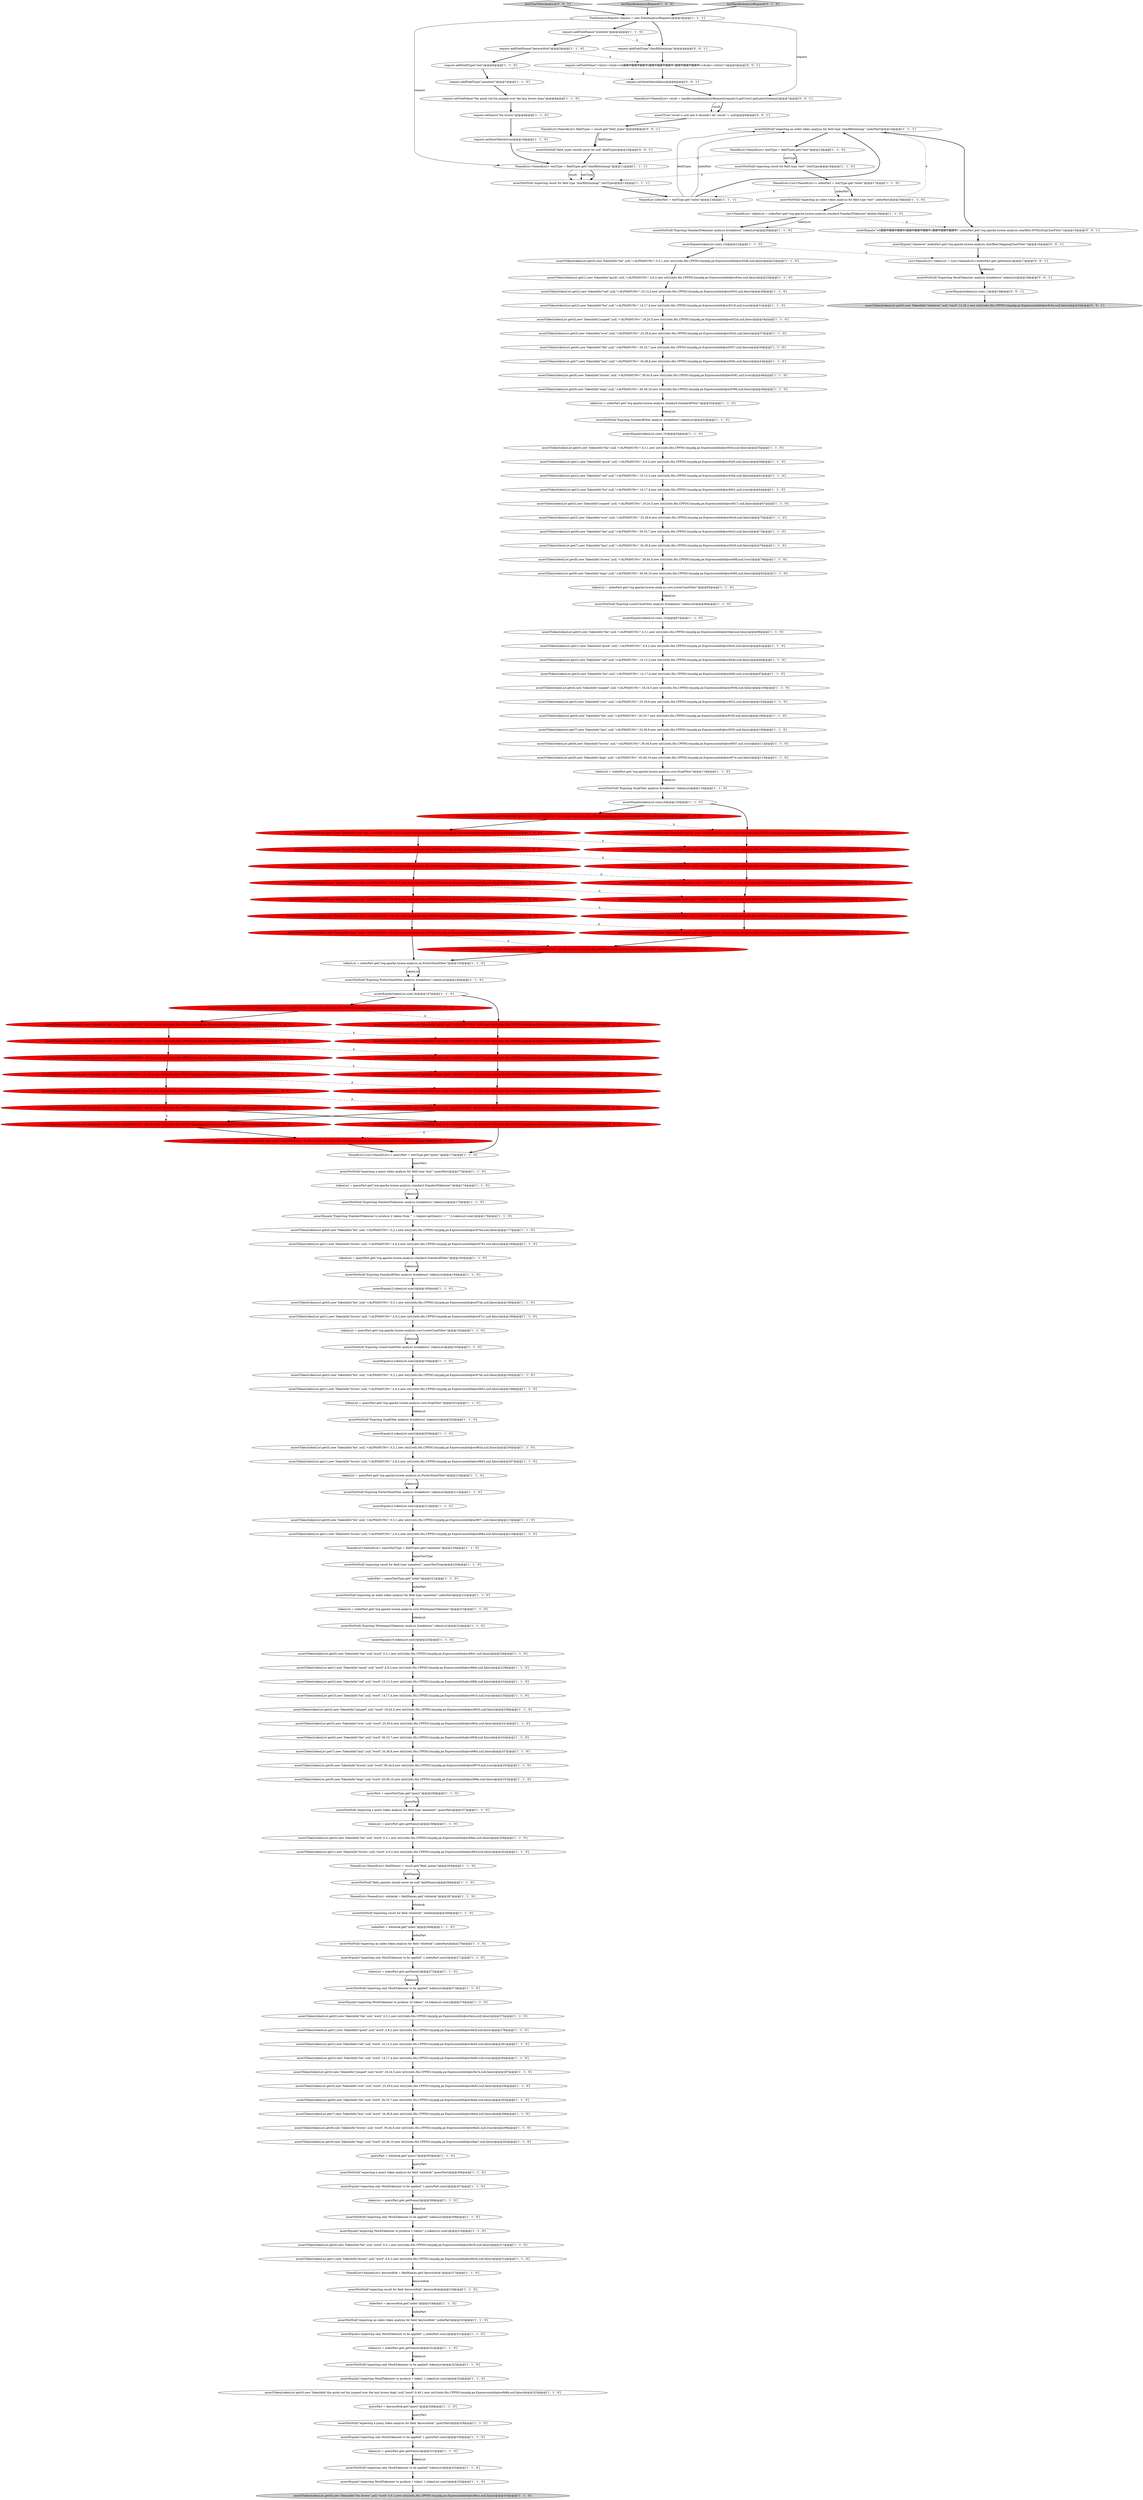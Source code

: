 digraph {
64 [style = filled, label = "assertToken(tokenList.get(1),new TokenInfo(\"brown\",null,\"<ALPHANUM>\",4,9,2,new int((((edu.fdu.CPPDG.tinypdg.pe.ExpressionInfo@ec97c1,null,false))@@@189@@@['1', '1', '0']", fillcolor = white, shape = ellipse image = "AAA0AAABBB1BBB"];
139 [style = filled, label = "assertToken(tokenList.get(0),new TokenInfo(\"fox\",null,\"<ALPHANUM>\",0,3,1,new int((((edu.fdu.CPPDG.tinypdg.pe.ExpressionInfo@ec982d,null,false))@@@204@@@['1', '1', '0']", fillcolor = white, shape = ellipse image = "AAA0AAABBB1BBB"];
190 [style = filled, label = "NamedList<NamedList> fieldTypes = result.get(\"field_types\")@@@9@@@['0', '0', '1']", fillcolor = white, shape = ellipse image = "AAA0AAABBB3BBB"];
191 [style = filled, label = "assertNotNull(\"Expecting MockTokenizer analysis breakdown\",tokenList)@@@18@@@['0', '0', '1']", fillcolor = white, shape = ellipse image = "AAA0AAABBB3BBB"];
145 [style = filled, label = "assertToken(tokenList.get(8),new TokenInfo(\"brown\",null,\"word\",39,44,9,new int((((edu.fdu.CPPDG.tinypdg.pe.ExpressionInfo@ec9979,null,true))@@@250@@@['1', '1', '0']", fillcolor = white, shape = ellipse image = "AAA0AAABBB1BBB"];
33 [style = filled, label = "tokenList = queryPart.get(\"org.apache.lucene.analysis.core.StopFilter\")@@@201@@@['1', '1', '0']", fillcolor = white, shape = ellipse image = "AAA0AAABBB1BBB"];
169 [style = filled, label = "assertEquals(tokenList.size(),10)@@@21@@@['1', '1', '0']", fillcolor = white, shape = ellipse image = "AAA0AAABBB1BBB"];
90 [style = filled, label = "tokenList = indexPart.get(\"org.apache.lucene.analysis.en.PorterStemFilter\")@@@145@@@['1', '1', '0']", fillcolor = white, shape = ellipse image = "AAA0AAABBB1BBB"];
87 [style = filled, label = "assertToken(tokenList.get(2),new TokenInfo(\"fox\",null,\"<ALPHANUM>\",14,17,3,new int((((edu.fdu.CPPDG.tinypdg.pe.ExpressionInfo@ec8c54,null,true))@@@127@@@['1', '0', '0']", fillcolor = red, shape = ellipse image = "AAA1AAABBB1BBB"];
153 [style = filled, label = "assertToken(tokenList.get(3),new TokenInfo(\"jumped\",null,\"<ALPHANUM>\",18,24,4,new int((((edu.fdu.CPPDG.tinypdg.pe.ExpressionInfo@ec8c6c,null,false))@@@130@@@['1', '0', '0']", fillcolor = red, shape = ellipse image = "AAA1AAABBB1BBB"];
99 [style = filled, label = "assertNotNull(\"expecting only MockTokenizer to be applied\",tokenList)@@@273@@@['1', '1', '0']", fillcolor = white, shape = ellipse image = "AAA0AAABBB1BBB"];
50 [style = filled, label = "assertToken(tokenList.get(0),new TokenInfo(\"the\",null,\"<ALPHANUM>\",0,3,1,new int((((edu.fdu.CPPDG.tinypdg.pe.ExpressionInfo@ec92d9,null,false))@@@22@@@['1', '1', '0']", fillcolor = white, shape = ellipse image = "AAA0AAABBB1BBB"];
140 [style = filled, label = "queryPart = whitetok.get(\"query\")@@@305@@@['1', '1', '0']", fillcolor = white, shape = ellipse image = "AAA0AAABBB1BBB"];
192 [style = filled, label = "testCharFilterAnalysis['0', '0', '1']", fillcolor = lightgray, shape = diamond image = "AAA0AAABBB3BBB"];
98 [style = filled, label = "assertToken(tokenList.get(4),new TokenInfo(\"over\",null,\"<ALPHANUM>\",25,29,5,new int((((edu.fdu.CPPDG.tinypdg.pe.ExpressionInfo@ec8c84,null,false))@@@133@@@['1', '0', '0']", fillcolor = red, shape = ellipse image = "AAA1AAABBB1BBB"];
108 [style = filled, label = "assertToken(tokenList.get(0),new TokenInfo(\"fox\",null,\"<ALPHANUM>\",0,3,1,new int((((edu.fdu.CPPDG.tinypdg.pe.ExpressionInfo@ec976d,null,false))@@@177@@@['1', '1', '0']", fillcolor = white, shape = ellipse image = "AAA0AAABBB1BBB"];
123 [style = filled, label = "assertToken(tokenList.get(1),new TokenInfo(\"quick\",null,\"word\",4,9,2,new int((((edu.fdu.CPPDG.tinypdg.pe.ExpressionInfo@ec9a3f,null,false))@@@278@@@['1', '1', '0']", fillcolor = white, shape = ellipse image = "AAA0AAABBB1BBB"];
16 [style = filled, label = "tokenList = indexPart.get(.getName())@@@322@@@['1', '1', '0']", fillcolor = white, shape = ellipse image = "AAA0AAABBB1BBB"];
70 [style = filled, label = "assertEquals(tokenList.size(),8)@@@147@@@['1', '1', '0']", fillcolor = white, shape = ellipse image = "AAA0AAABBB1BBB"];
41 [style = filled, label = "assertToken(tokenList.get(6),new TokenInfo(\"brown\",null,\"<ALPHANUM>\",39,44,7,new int((((edu.fdu.CPPDG.tinypdg.pe.ExpressionInfo@ec8d8e,null,true))@@@166@@@['1', '0', '0']", fillcolor = red, shape = ellipse image = "AAA1AAABBB1BBB"];
180 [style = filled, label = "assertToken(tokenList.get(6),new TokenInfo(\"brown\",null,\"<ALPHANUM>\",39,44,9,new int((((edu.fdu.CPPDG.tinypdg.pe.ExpressionInfo@ec9713,null,true))@@@166@@@['0', '1', '0']", fillcolor = red, shape = ellipse image = "AAA1AAABBB2BBB"];
173 [style = filled, label = "assertToken(tokenList.get(7),new TokenInfo(\"dog\",null,\"<ALPHANUM>\",45,49,10,new int((((edu.fdu.CPPDG.tinypdg.pe.ExpressionInfo@ec972c,null,false))@@@169@@@['0', '1', '0']", fillcolor = red, shape = ellipse image = "AAA1AAABBB2BBB"];
129 [style = filled, label = "assertToken(tokenList.get(2),new TokenInfo(\"red\",null,\"word\",10,13,3,new int((((edu.fdu.CPPDG.tinypdg.pe.ExpressionInfo@ec98fb,null,false))@@@232@@@['1', '1', '0']", fillcolor = white, shape = ellipse image = "AAA0AAABBB1BBB"];
150 [style = filled, label = "assertEquals(\"expecting MockTokenizer to produce 2 tokens\",2,tokenList.size())@@@310@@@['1', '1', '0']", fillcolor = white, shape = ellipse image = "AAA0AAABBB1BBB"];
116 [style = filled, label = "assertEquals(\"expecting MockTokenizer to produce 1 token\",1,tokenList.size())@@@333@@@['1', '1', '0']", fillcolor = white, shape = ellipse image = "AAA0AAABBB1BBB"];
43 [style = filled, label = "assertToken(tokenList.get(0),new TokenInfo(\"quick\",null,\"<ALPHANUM>\",4,9,1,new int((((edu.fdu.CPPDG.tinypdg.pe.ExpressionInfo@ec8c24,null,false))@@@121@@@['1', '0', '0']", fillcolor = red, shape = ellipse image = "AAA1AAABBB1BBB"];
196 [style = filled, label = "NamedList<NamedList> result = handler.handleAnalysisRequest(request,h.getCore().getLatestSchema())@@@7@@@['0', '0', '1']", fillcolor = white, shape = ellipse image = "AAA0AAABBB3BBB"];
165 [style = filled, label = "assertNotNull(\"Expcting LowerCaseFilter analysis breakdown\",tokenList)@@@86@@@['1', '1', '0']", fillcolor = white, shape = ellipse image = "AAA0AAABBB1BBB"];
195 [style = filled, label = "request.addFieldType(\"charfilthtmlmap\")@@@4@@@['0', '0', '1']", fillcolor = white, shape = ellipse image = "AAA0AAABBB3BBB"];
101 [style = filled, label = "assertNotNull(\"Expcting StopFilter analysis breakdown\",tokenList)@@@202@@@['1', '1', '0']", fillcolor = white, shape = ellipse image = "AAA0AAABBB1BBB"];
37 [style = filled, label = "assertToken(tokenList.get(6),new TokenInfo(\"the\",null,\"word\",30,33,7,new int((((edu.fdu.CPPDG.tinypdg.pe.ExpressionInfo@ec9aa8,null,false))@@@293@@@['1', '1', '0']", fillcolor = white, shape = ellipse image = "AAA0AAABBB1BBB"];
79 [style = filled, label = "assertNotNull(\"expecting a query token analysis for field 'keywordtok'\",queryPart)@@@329@@@['1', '1', '0']", fillcolor = white, shape = ellipse image = "AAA0AAABBB1BBB"];
113 [style = filled, label = "assertToken(tokenList.get(0),new TokenInfo(\"fox brown\",null,\"word\",0,9,1,new int((((edu.fdu.CPPDG.tinypdg.pe.ExpressionInfo@ec9bcc,null,false))@@@334@@@['1', '1', '0']", fillcolor = lightgray, shape = ellipse image = "AAA0AAABBB1BBB"];
5 [style = filled, label = "assertNotNull(\"Expcting StopFilter analysis breakdown\",tokenList)@@@119@@@['1', '1', '0']", fillcolor = white, shape = ellipse image = "AAA0AAABBB1BBB"];
83 [style = filled, label = "assertToken(tokenList.get(1),new TokenInfo(\"brown\",null,\"<ALPHANUM>\",4,9,2,new int((((edu.fdu.CPPDG.tinypdg.pe.ExpressionInfo@ec988a,null,false))@@@216@@@['1', '1', '0']", fillcolor = white, shape = ellipse image = "AAA0AAABBB1BBB"];
13 [style = filled, label = "assertToken(tokenList.get(7),new TokenInfo(\"dogs\",null,\"<ALPHANUM>\",45,49,8,new int((((edu.fdu.CPPDG.tinypdg.pe.ExpressionInfo@ec8ccc,null,false))@@@142@@@['1', '0', '0']", fillcolor = red, shape = ellipse image = "AAA1AAABBB1BBB"];
11 [style = filled, label = "assertToken(tokenList.get(9),new TokenInfo(\"dogs\",null,\"<ALPHANUM>\",45,49,10,new int((((edu.fdu.CPPDG.tinypdg.pe.ExpressionInfo@ec957e,null,false))@@@115@@@['1', '1', '0']", fillcolor = white, shape = ellipse image = "AAA0AAABBB1BBB"];
137 [style = filled, label = "assertToken(tokenList.get(3),new TokenInfo(\"jump\",null,\"<ALPHANUM>\",18,24,4,new int((((edu.fdu.CPPDG.tinypdg.pe.ExpressionInfo@ec8d43,null,false))@@@157@@@['1', '0', '0']", fillcolor = red, shape = ellipse image = "AAA1AAABBB1BBB"];
155 [style = filled, label = "NamedList<List<NamedList>> queryPart = textType.get(\"query\")@@@172@@@['1', '1', '0']", fillcolor = white, shape = ellipse image = "AAA0AAABBB1BBB"];
186 [style = filled, label = "assertToken(tokenList.get(3),new TokenInfo(\"jumped\",null,\"<ALPHANUM>\",18,24,5,new int((((edu.fdu.CPPDG.tinypdg.pe.ExpressionInfo@ec95f1,null,false))@@@130@@@['0', '1', '0']", fillcolor = red, shape = ellipse image = "AAA1AAABBB2BBB"];
182 [style = filled, label = "assertToken(tokenList.get(0),new TokenInfo(\"quick\",null,\"<ALPHANUM>\",4,9,2,new int((((edu.fdu.CPPDG.tinypdg.pe.ExpressionInfo@ec967d,null,false))@@@148@@@['0', '1', '0']", fillcolor = red, shape = ellipse image = "AAA1AAABBB2BBB"];
56 [style = filled, label = "assertEquals(2,tokenList.size())@@@185@@@['1', '1', '0']", fillcolor = white, shape = ellipse image = "AAA0AAABBB1BBB"];
171 [style = filled, label = "assertToken(tokenList.get(4),new TokenInfo(\"over\",null,\"<ALPHANUM>\",25,29,6,new int((((edu.fdu.CPPDG.tinypdg.pe.ExpressionInfo@ec96e1,null,false))@@@160@@@['0', '1', '0']", fillcolor = red, shape = ellipse image = "AAA1AAABBB2BBB"];
103 [style = filled, label = "assertNotNull(\"expecting an index token analysis for field type 'charfilthtmlmap'\",indexPart)@@@14@@@['1', '1', '1']", fillcolor = white, shape = ellipse image = "AAA0AAABBB1BBB"];
119 [style = filled, label = "request.addFieldType(\"nametext\")@@@7@@@['1', '1', '0']", fillcolor = white, shape = ellipse image = "AAA0AAABBB1BBB"];
120 [style = filled, label = "List<NamedList> tokenList = indexPart.get(\"org.apache.lucene.analysis.standard.StandardTokenizer\")@@@19@@@['1', '1', '0']", fillcolor = white, shape = ellipse image = "AAA0AAABBB1BBB"];
143 [style = filled, label = "assertEquals(10,tokenList.size())@@@225@@@['1', '1', '0']", fillcolor = white, shape = ellipse image = "AAA0AAABBB1BBB"];
200 [style = filled, label = "request.setShowMatch(false)@@@6@@@['0', '0', '1']", fillcolor = white, shape = ellipse image = "AAA0AAABBB3BBB"];
3 [style = filled, label = "tokenList = queryPart.get(\"org.apache.lucene.analysis.standard.StandardFilter\")@@@183@@@['1', '1', '0']", fillcolor = white, shape = ellipse image = "AAA0AAABBB1BBB"];
60 [style = filled, label = "assertNotNull(\"expecting only MockTokenizer to be applied\",tokenList)@@@323@@@['1', '1', '0']", fillcolor = white, shape = ellipse image = "AAA0AAABBB1BBB"];
132 [style = filled, label = "request.addFieldName(\"whitetok\")@@@4@@@['1', '1', '0']", fillcolor = white, shape = ellipse image = "AAA0AAABBB1BBB"];
39 [style = filled, label = "assertEquals(tokenList.size(),8)@@@120@@@['1', '1', '0']", fillcolor = white, shape = ellipse image = "AAA0AAABBB1BBB"];
201 [style = filled, label = "assertEquals(tokenList.size(),1)@@@19@@@['0', '0', '1']", fillcolor = white, shape = ellipse image = "AAA0AAABBB3BBB"];
71 [style = filled, label = "assertNotNull(\"expecting a query token analysis for field type 'nametext'\",queryPart)@@@257@@@['1', '1', '0']", fillcolor = white, shape = ellipse image = "AAA0AAABBB1BBB"];
52 [style = filled, label = "assertNotNull(\"Expcting WhitespaceTokenizer analysis breakdown\",tokenList)@@@224@@@['1', '1', '0']", fillcolor = white, shape = ellipse image = "AAA0AAABBB1BBB"];
118 [style = filled, label = "tokenList = indexPart.get(\"org.apache.lucene.analysis.standard.StandardFilter\")@@@52@@@['1', '1', '0']", fillcolor = white, shape = ellipse image = "AAA0AAABBB1BBB"];
197 [style = filled, label = "assertTrue(\"result is null and it shouldn't be\",result != null)@@@8@@@['0', '0', '1']", fillcolor = white, shape = ellipse image = "AAA0AAABBB3BBB"];
42 [style = filled, label = "testHandleAnalysisRequest['1', '0', '0']", fillcolor = lightgray, shape = diamond image = "AAA0AAABBB1BBB"];
84 [style = filled, label = "assertToken(tokenList.get(5),new TokenInfo(\"lazi\",null,\"<ALPHANUM>\",34,38,6,new int((((edu.fdu.CPPDG.tinypdg.pe.ExpressionInfo@ec8d75,null,false))@@@163@@@['1', '0', '0']", fillcolor = red, shape = ellipse image = "AAA1AAABBB1BBB"];
4 [style = filled, label = "assertToken(tokenList.get(5),new TokenInfo(\"over\",null,\"<ALPHANUM>\",25,29,6,new int((((edu.fdu.CPPDG.tinypdg.pe.ExpressionInfo@ec942d,null,false))@@@70@@@['1', '1', '0']", fillcolor = white, shape = ellipse image = "AAA0AAABBB1BBB"];
10 [style = filled, label = "assertToken(tokenList.get(5),new TokenInfo(\"over\",null,\"word\",25,29,6,new int((((edu.fdu.CPPDG.tinypdg.pe.ExpressionInfo@ec9a93,null,false))@@@290@@@['1', '1', '0']", fillcolor = white, shape = ellipse image = "AAA0AAABBB1BBB"];
72 [style = filled, label = "assertEquals(\"expecting only MockTokenizer to be applied\",1,queryPart.size())@@@330@@@['1', '1', '0']", fillcolor = white, shape = ellipse image = "AAA0AAABBB1BBB"];
86 [style = filled, label = "assertNotNull(\"Expcting StandardTokenizer analysis breakdown\",tokenList)@@@20@@@['1', '1', '0']", fillcolor = white, shape = ellipse image = "AAA0AAABBB1BBB"];
130 [style = filled, label = "NamedList<NamedList> keywordtok = fieldNames.get(\"keywordtok\")@@@317@@@['1', '1', '0']", fillcolor = white, shape = ellipse image = "AAA0AAABBB1BBB"];
141 [style = filled, label = "assertToken(tokenList.get(7),new TokenInfo(\"lazy\",null,\"<ALPHANUM>\",34,38,8,new int((((edu.fdu.CPPDG.tinypdg.pe.ExpressionInfo@ec9459,null,false))@@@76@@@['1', '1', '0']", fillcolor = white, shape = ellipse image = "AAA0AAABBB1BBB"];
74 [style = filled, label = "assertToken(tokenList.get(1),new TokenInfo(\"brown\",null,\"<ALPHANUM>\",4,9,2,new int((((edu.fdu.CPPDG.tinypdg.pe.ExpressionInfo@ec9782,null,false))@@@180@@@['1', '1', '0']", fillcolor = white, shape = ellipse image = "AAA0AAABBB1BBB"];
12 [style = filled, label = "assertToken(tokenList.get(9),new TokenInfo(\"dogs\",null,\"<ALPHANUM>\",45,49,10,new int((((edu.fdu.CPPDG.tinypdg.pe.ExpressionInfo@ec9396,null,false))@@@49@@@['1', '1', '0']", fillcolor = white, shape = ellipse image = "AAA0AAABBB1BBB"];
25 [style = filled, label = "NamedList<NamedList> nameTextType = fieldTypes.get(\"nametext\")@@@219@@@['1', '1', '0']", fillcolor = white, shape = ellipse image = "AAA0AAABBB1BBB"];
174 [style = filled, label = "assertToken(tokenList.get(2),new TokenInfo(\"fox\",null,\"<ALPHANUM>\",14,17,4,new int((((edu.fdu.CPPDG.tinypdg.pe.ExpressionInfo@ec96af,null,true))@@@154@@@['0', '1', '0']", fillcolor = red, shape = ellipse image = "AAA1AAABBB2BBB"];
51 [style = filled, label = "assertToken(tokenList.get(7),new TokenInfo(\"dog\",null,\"<ALPHANUM>\",45,49,8,new int((((edu.fdu.CPPDG.tinypdg.pe.ExpressionInfo@ec8da7,null,false))@@@169@@@['1', '0', '0']", fillcolor = red, shape = ellipse image = "AAA1AAABBB1BBB"];
31 [style = filled, label = "assertNotNull(\"expecting result for field 'keywordtok'\",keywordtok)@@@318@@@['1', '1', '0']", fillcolor = white, shape = ellipse image = "AAA0AAABBB1BBB"];
194 [style = filled, label = "assertNotNull(\"field_types should never be null\",fieldTypes)@@@10@@@['0', '0', '1']", fillcolor = white, shape = ellipse image = "AAA0AAABBB3BBB"];
40 [style = filled, label = "assertToken(tokenList.get(1),new TokenInfo(\"red\",null,\"<ALPHANUM>\",10,13,2,new int((((edu.fdu.CPPDG.tinypdg.pe.ExpressionInfo@ec8d11,null,false))@@@151@@@['1', '0', '0']", fillcolor = red, shape = ellipse image = "AAA1AAABBB1BBB"];
163 [style = filled, label = "assertToken(tokenList.get(6),new TokenInfo(\"the\",null,\"word\",30,33,7,new int((((edu.fdu.CPPDG.tinypdg.pe.ExpressionInfo@ec994f,null,false))@@@244@@@['1', '1', '0']", fillcolor = white, shape = ellipse image = "AAA0AAABBB1BBB"];
179 [style = filled, label = "testHandleAnalysisRequest['0', '1', '0']", fillcolor = lightgray, shape = diamond image = "AAA0AAABBB2BBB"];
81 [style = filled, label = "assertToken(tokenList.get(4),new TokenInfo(\"jumped\",null,\"<ALPHANUM>\",18,24,5,new int((((edu.fdu.CPPDG.tinypdg.pe.ExpressionInfo@ec932d,null,false))@@@34@@@['1', '1', '0']", fillcolor = white, shape = ellipse image = "AAA0AAABBB1BBB"];
147 [style = filled, label = "tokenList = queryPart.get(.getName())@@@258@@@['1', '1', '0']", fillcolor = white, shape = ellipse image = "AAA0AAABBB1BBB"];
46 [style = filled, label = "assertToken(tokenList.get(6),new TokenInfo(\"brown\",null,\"<ALPHANUM>\",39,44,7,new int((((edu.fdu.CPPDG.tinypdg.pe.ExpressionInfo@ec8cb4,null,true))@@@139@@@['1', '0', '0']", fillcolor = red, shape = ellipse image = "AAA1AAABBB1BBB"];
152 [style = filled, label = "assertNotNull(\"expecting only MockTokenizer to be applied\",tokenList)@@@332@@@['1', '1', '0']", fillcolor = white, shape = ellipse image = "AAA0AAABBB1BBB"];
125 [style = filled, label = "NamedList<NamedList> textType = fieldTypes.get(\"text\")@@@15@@@['1', '1', '0']", fillcolor = white, shape = ellipse image = "AAA0AAABBB1BBB"];
184 [style = filled, label = "assertToken(tokenList.get(3),new TokenInfo(\"jump\",null,\"<ALPHANUM>\",18,24,5,new int((((edu.fdu.CPPDG.tinypdg.pe.ExpressionInfo@ec96c8,null,false))@@@157@@@['0', '1', '0']", fillcolor = red, shape = ellipse image = "AAA1AAABBB2BBB"];
21 [style = filled, label = "assertEquals(tokenList.size(),10)@@@54@@@['1', '1', '0']", fillcolor = white, shape = ellipse image = "AAA0AAABBB1BBB"];
65 [style = filled, label = "assertToken(tokenList.get(9),new TokenInfo(\"dogs\",null,\"word\",45,49,10,new int((((edu.fdu.CPPDG.tinypdg.pe.ExpressionInfo@ec9ae7,null,false))@@@302@@@['1', '1', '0']", fillcolor = white, shape = ellipse image = "AAA0AAABBB1BBB"];
199 [style = filled, label = "assertToken(tokenList.get(0),new TokenInfo(\"whatever\",null,\"word\",12,20,1,new int((((edu.fdu.CPPDG.tinypdg.pe.ExpressionInfo@ec9c5e,null,false))@@@20@@@['0', '0', '1']", fillcolor = lightgray, shape = ellipse image = "AAA0AAABBB3BBB"];
69 [style = filled, label = "assertToken(tokenList.get(7),new TokenInfo(\"lazy\",null,\"word\",34,38,8,new int((((edu.fdu.CPPDG.tinypdg.pe.ExpressionInfo@ec9abd,null,false))@@@296@@@['1', '1', '0']", fillcolor = white, shape = ellipse image = "AAA0AAABBB1BBB"];
48 [style = filled, label = "assertToken(tokenList.get(4),new TokenInfo(\"jumped\",null,\"<ALPHANUM>\",18,24,5,new int((((edu.fdu.CPPDG.tinypdg.pe.ExpressionInfo@ec9417,null,false))@@@67@@@['1', '1', '0']", fillcolor = white, shape = ellipse image = "AAA0AAABBB1BBB"];
172 [style = filled, label = "assertToken(tokenList.get(6),new TokenInfo(\"brown\",null,\"<ALPHANUM>\",39,44,9,new int((((edu.fdu.CPPDG.tinypdg.pe.ExpressionInfo@ec9639,null,true))@@@139@@@['0', '1', '0']", fillcolor = red, shape = ellipse image = "AAA1AAABBB2BBB"];
131 [style = filled, label = "assertToken(tokenList.get(8),new TokenInfo(\"brown\",null,\"<ALPHANUM>\",39,44,9,new int((((edu.fdu.CPPDG.tinypdg.pe.ExpressionInfo@ec9567,null,true))@@@112@@@['1', '1', '0']", fillcolor = white, shape = ellipse image = "AAA0AAABBB1BBB"];
68 [style = filled, label = "assertToken(tokenList.get(5),new TokenInfo(\"over\",null,\"word\",25,29,6,new int((((edu.fdu.CPPDG.tinypdg.pe.ExpressionInfo@ec993a,null,false))@@@241@@@['1', '1', '0']", fillcolor = white, shape = ellipse image = "AAA0AAABBB1BBB"];
138 [style = filled, label = "assertToken(tokenList.get(9),new TokenInfo(\"dogs\",null,\"word\",45,49,10,new int((((edu.fdu.CPPDG.tinypdg.pe.ExpressionInfo@ec998e,null,false))@@@253@@@['1', '1', '0']", fillcolor = white, shape = ellipse image = "AAA0AAABBB1BBB"];
97 [style = filled, label = "assertToken(tokenList.get(6),new TokenInfo(\"the\",null,\"<ALPHANUM>\",30,33,7,new int((((edu.fdu.CPPDG.tinypdg.pe.ExpressionInfo@ec9443,null,false))@@@73@@@['1', '1', '0']", fillcolor = white, shape = ellipse image = "AAA0AAABBB1BBB"];
126 [style = filled, label = "assertToken(tokenList.get(5),new TokenInfo(\"over\",null,\"<ALPHANUM>\",25,29,6,new int((((edu.fdu.CPPDG.tinypdg.pe.ExpressionInfo@ec9522,null,false))@@@103@@@['1', '1', '0']", fillcolor = white, shape = ellipse image = "AAA0AAABBB1BBB"];
156 [style = filled, label = "tokenList = indexPart.get(\"org.apache.lucene.analysis.core.WhitespaceTokenizer\")@@@223@@@['1', '1', '0']", fillcolor = white, shape = ellipse image = "AAA0AAABBB1BBB"];
19 [style = filled, label = "assertToken(tokenList.get(2),new TokenInfo(\"red\",null,\"<ALPHANUM>\",10,13,3,new int((((edu.fdu.CPPDG.tinypdg.pe.ExpressionInfo@ec93eb,null,false))@@@61@@@['1', '1', '0']", fillcolor = white, shape = ellipse image = "AAA0AAABBB1BBB"];
23 [style = filled, label = "NamedList<NamedList> whitetok = fieldNames.get(\"whitetok\")@@@267@@@['1', '1', '0']", fillcolor = white, shape = ellipse image = "AAA0AAABBB1BBB"];
148 [style = filled, label = "assertToken(tokenList.get(6),new TokenInfo(\"the\",null,\"<ALPHANUM>\",30,33,7,new int((((edu.fdu.CPPDG.tinypdg.pe.ExpressionInfo@ec9357,null,false))@@@40@@@['1', '1', '0']", fillcolor = white, shape = ellipse image = "AAA0AAABBB1BBB"];
105 [style = filled, label = "assertEquals(\"Expecting StandardTokenizer to produce 2 tokens from '\" + request.getQuery() + \"'\",2,tokenList.size())@@@176@@@['1', '1', '0']", fillcolor = white, shape = ellipse image = "AAA0AAABBB1BBB"];
117 [style = filled, label = "request.addFieldName(\"keywordtok\")@@@5@@@['1', '1', '0']", fillcolor = white, shape = ellipse image = "AAA0AAABBB1BBB"];
36 [style = filled, label = "assertToken(tokenList.get(3),new TokenInfo(\"fox\",null,\"<ALPHANUM>\",14,17,4,new int((((edu.fdu.CPPDG.tinypdg.pe.ExpressionInfo@ec9318,null,true))@@@31@@@['1', '1', '0']", fillcolor = white, shape = ellipse image = "AAA0AAABBB1BBB"];
15 [style = filled, label = "assertToken(tokenList.get(2),new TokenInfo(\"fox\",null,\"<ALPHANUM>\",14,17,3,new int((((edu.fdu.CPPDG.tinypdg.pe.ExpressionInfo@ec8d2a,null,true))@@@154@@@['1', '0', '0']", fillcolor = red, shape = ellipse image = "AAA1AAABBB1BBB"];
157 [style = filled, label = "assertToken(tokenList.get(1),new TokenInfo(\"red\",null,\"<ALPHANUM>\",10,13,2,new int((((edu.fdu.CPPDG.tinypdg.pe.ExpressionInfo@ec8c3c,null,false))@@@124@@@['1', '0', '0']", fillcolor = red, shape = ellipse image = "AAA1AAABBB1BBB"];
92 [style = filled, label = "assertNotNull(\"Expcting PorterStemFilter analysis breakdown\",tokenList)@@@146@@@['1', '1', '0']", fillcolor = white, shape = ellipse image = "AAA0AAABBB1BBB"];
134 [style = filled, label = "assertToken(tokenList.get(1),new TokenInfo(\"brown\",null,\"<ALPHANUM>\",4,9,2,new int((((edu.fdu.CPPDG.tinypdg.pe.ExpressionInfo@ec9802,null,false))@@@198@@@['1', '1', '0']", fillcolor = white, shape = ellipse image = "AAA0AAABBB1BBB"];
26 [style = filled, label = "queryPart = nameTextType.get(\"query\")@@@256@@@['1', '1', '0']", fillcolor = white, shape = ellipse image = "AAA0AAABBB1BBB"];
107 [style = filled, label = "indexPart = keywordtok.get(\"index\")@@@319@@@['1', '1', '0']", fillcolor = white, shape = ellipse image = "AAA0AAABBB1BBB"];
185 [style = filled, label = "assertToken(tokenList.get(5),new TokenInfo(\"lazi\",null,\"<ALPHANUM>\",34,38,8,new int((((edu.fdu.CPPDG.tinypdg.pe.ExpressionInfo@ec96fa,null,false))@@@163@@@['0', '1', '0']", fillcolor = red, shape = ellipse image = "AAA1AAABBB2BBB"];
57 [style = filled, label = "assertEquals(2,tokenList.size())@@@203@@@['1', '1', '0']", fillcolor = white, shape = ellipse image = "AAA0AAABBB1BBB"];
100 [style = filled, label = "tokenList = queryPart.get(.getName())@@@308@@@['1', '1', '0']", fillcolor = white, shape = ellipse image = "AAA0AAABBB1BBB"];
28 [style = filled, label = "assertNotNull(\"Expcting StandardFilter analysis breakdown\",tokenList)@@@184@@@['1', '1', '0']", fillcolor = white, shape = ellipse image = "AAA0AAABBB1BBB"];
110 [style = filled, label = "assertToken(tokenList.get(7),new TokenInfo(\"lazy\",null,\"<ALPHANUM>\",34,38,8,new int((((edu.fdu.CPPDG.tinypdg.pe.ExpressionInfo@ec936c,null,false))@@@43@@@['1', '1', '0']", fillcolor = white, shape = ellipse image = "AAA0AAABBB1BBB"];
17 [style = filled, label = "NamedList<NamedList> fieldNames = result.get(\"field_names\")@@@265@@@['1', '1', '0']", fillcolor = white, shape = ellipse image = "AAA0AAABBB1BBB"];
82 [style = filled, label = "tokenList = queryPart.get(\"org.apache.lucene.analysis.en.PorterStemFilter\")@@@210@@@['1', '1', '0']", fillcolor = white, shape = ellipse image = "AAA0AAABBB1BBB"];
20 [style = filled, label = "assertToken(tokenList.get(8),new TokenInfo(\"brown\",null,\"<ALPHANUM>\",39,44,9,new int((((edu.fdu.CPPDG.tinypdg.pe.ExpressionInfo@ec9381,null,true))@@@46@@@['1', '1', '0']", fillcolor = white, shape = ellipse image = "AAA0AAABBB1BBB"];
34 [style = filled, label = "assertNotNull(\"Expcting PorterStemFilter analysis breakdown\",tokenList)@@@211@@@['1', '1', '0']", fillcolor = white, shape = ellipse image = "AAA0AAABBB1BBB"];
181 [style = filled, label = "assertToken(tokenList.get(1),new TokenInfo(\"red\",null,\"<ALPHANUM>\",10,13,3,new int((((edu.fdu.CPPDG.tinypdg.pe.ExpressionInfo@ec9696,null,false))@@@151@@@['0', '1', '0']", fillcolor = red, shape = ellipse image = "AAA1AAABBB2BBB"];
45 [style = filled, label = "assertToken(tokenList.get(0),new TokenInfo(\"fox\",null,\"word\",0,3,1,new int((((edu.fdu.CPPDG.tinypdg.pe.ExpressionInfo@ec9b28,null,false))@@@311@@@['1', '1', '0']", fillcolor = white, shape = ellipse image = "AAA0AAABBB1BBB"];
63 [style = filled, label = "indexPart = whitetok.get(\"index\")@@@269@@@['1', '1', '0']", fillcolor = white, shape = ellipse image = "AAA0AAABBB1BBB"];
6 [style = filled, label = "assertToken(tokenList.get(1),new TokenInfo(\"quick\",null,\"<ALPHANUM>\",4,9,2,new int((((edu.fdu.CPPDG.tinypdg.pe.ExpressionInfo@ec92ee,null,false))@@@25@@@['1', '1', '0']", fillcolor = white, shape = ellipse image = "AAA0AAABBB1BBB"];
75 [style = filled, label = "assertToken(tokenList.get(2),new TokenInfo(\"red\",null,\"<ALPHANUM>\",10,13,3,new int((((edu.fdu.CPPDG.tinypdg.pe.ExpressionInfo@ec94dd,null,false))@@@94@@@['1', '1', '0']", fillcolor = white, shape = ellipse image = "AAA0AAABBB1BBB"];
127 [style = filled, label = "assertEquals(\"expecting only MockTokenizer to be applied\",1,indexPart.size())@@@271@@@['1', '1', '0']", fillcolor = white, shape = ellipse image = "AAA0AAABBB1BBB"];
193 [style = filled, label = "request.setFieldValue(\"<html><body>wh鐃緒申鐃緒申鐃緒申t鐃緒申鐃緒申鐃緒申v鐃緒申鐃緒申鐃緒申r</body></html>\")@@@5@@@['0', '0', '1']", fillcolor = white, shape = ellipse image = "AAA0AAABBB3BBB"];
176 [style = filled, label = "assertToken(tokenList.get(4),new TokenInfo(\"over\",null,\"<ALPHANUM>\",25,29,6,new int((((edu.fdu.CPPDG.tinypdg.pe.ExpressionInfo@ec9609,null,false))@@@133@@@['0', '1', '0']", fillcolor = red, shape = ellipse image = "AAA1AAABBB2BBB"];
128 [style = filled, label = "assertEquals(2,tokenList.size())@@@212@@@['1', '1', '0']", fillcolor = white, shape = ellipse image = "AAA0AAABBB1BBB"];
178 [style = filled, label = "assertToken(tokenList.get(1),new TokenInfo(\"red\",null,\"<ALPHANUM>\",10,13,3,new int((((edu.fdu.CPPDG.tinypdg.pe.ExpressionInfo@ec95c1,null,false))@@@124@@@['0', '1', '0']", fillcolor = red, shape = ellipse image = "AAA1AAABBB2BBB"];
85 [style = filled, label = "request.addFieldType(\"text\")@@@6@@@['1', '1', '0']", fillcolor = white, shape = ellipse image = "AAA0AAABBB1BBB"];
80 [style = filled, label = "assertNotNull(\"expecting only MockTokenizer to be applied\",tokenList)@@@309@@@['1', '1', '0']", fillcolor = white, shape = ellipse image = "AAA0AAABBB1BBB"];
102 [style = filled, label = "indexPart = nameTextType.get(\"index\")@@@221@@@['1', '1', '0']", fillcolor = white, shape = ellipse image = "AAA0AAABBB1BBB"];
35 [style = filled, label = "assertToken(tokenList.get(0),new TokenInfo(\"the quick red fox jumped over the lazy brown dogs\",null,\"word\",0,49,1,new int((((edu.fdu.CPPDG.tinypdg.pe.ExpressionInfo@ec9b8b,null,false))@@@325@@@['1', '1', '0']", fillcolor = white, shape = ellipse image = "AAA0AAABBB1BBB"];
77 [style = filled, label = "assertToken(tokenList.get(1),new TokenInfo(\"brown\",null,\"word\",4,9,2,new int((((edu.fdu.CPPDG.tinypdg.pe.ExpressionInfo@ec9b3d,null,false))@@@314@@@['1', '1', '0']", fillcolor = white, shape = ellipse image = "AAA0AAABBB1BBB"];
160 [style = filled, label = "assertToken(tokenList.get(0),new TokenInfo(\"fox\",null,\"<ALPHANUM>\",0,3,1,new int((((edu.fdu.CPPDG.tinypdg.pe.ExpressionInfo@ec9871,null,false))@@@213@@@['1', '1', '0']", fillcolor = white, shape = ellipse image = "AAA0AAABBB1BBB"];
49 [style = filled, label = "NamedList indexPart = textType.get(\"index\")@@@13@@@['1', '1', '1']", fillcolor = white, shape = ellipse image = "AAA0AAABBB1BBB"];
18 [style = filled, label = "assertNotNull(\"expecting result for field 'whitetok'\",whitetok)@@@268@@@['1', '1', '0']", fillcolor = white, shape = ellipse image = "AAA0AAABBB1BBB"];
158 [style = filled, label = "request.setShowMatch(true)@@@10@@@['1', '1', '0']", fillcolor = white, shape = ellipse image = "AAA0AAABBB1BBB"];
151 [style = filled, label = "assertToken(tokenList.get(7),new TokenInfo(\"lazy\",null,\"<ALPHANUM>\",34,38,8,new int((((edu.fdu.CPPDG.tinypdg.pe.ExpressionInfo@ec9550,null,false))@@@109@@@['1', '1', '0']", fillcolor = white, shape = ellipse image = "AAA0AAABBB1BBB"];
106 [style = filled, label = "assertToken(tokenList.get(5),new TokenInfo(\"lazy\",null,\"<ALPHANUM>\",34,38,6,new int((((edu.fdu.CPPDG.tinypdg.pe.ExpressionInfo@ec8c9c,null,false))@@@136@@@['1', '0', '0']", fillcolor = red, shape = ellipse image = "AAA1AAABBB1BBB"];
73 [style = filled, label = "assertToken(tokenList.get(3),new TokenInfo(\"fox\",null,\"<ALPHANUM>\",14,17,4,new int((((edu.fdu.CPPDG.tinypdg.pe.ExpressionInfo@ec94f4,null,true))@@@97@@@['1', '1', '0']", fillcolor = white, shape = ellipse image = "AAA0AAABBB1BBB"];
32 [style = filled, label = "NamedList<NamedList> textType = fieldTypes.get(\"charfilthtmlmap\")@@@11@@@['1', '1', '1']", fillcolor = white, shape = ellipse image = "AAA0AAABBB1BBB"];
112 [style = filled, label = "assertToken(tokenList.get(8),new TokenInfo(\"brown\",null,\"<ALPHANUM>\",39,44,9,new int((((edu.fdu.CPPDG.tinypdg.pe.ExpressionInfo@ec946f,null,true))@@@79@@@['1', '1', '0']", fillcolor = white, shape = ellipse image = "AAA0AAABBB1BBB"];
115 [style = filled, label = "assertNotNull(\"field_nameds should never be null\",fieldNames)@@@266@@@['1', '1', '0']", fillcolor = white, shape = ellipse image = "AAA0AAABBB1BBB"];
0 [style = filled, label = "assertToken(tokenList.get(3),new TokenInfo(\"fox\",null,\"<ALPHANUM>\",14,17,4,new int((((edu.fdu.CPPDG.tinypdg.pe.ExpressionInfo@ec9401,null,true))@@@64@@@['1', '1', '0']", fillcolor = white, shape = ellipse image = "AAA0AAABBB1BBB"];
1 [style = filled, label = "assertToken(tokenList.get(0),new TokenInfo(\"the\",null,\"word\",0,3,1,new int((((edu.fdu.CPPDG.tinypdg.pe.ExpressionInfo@ec98d1,null,false))@@@226@@@['1', '1', '0']", fillcolor = white, shape = ellipse image = "AAA0AAABBB1BBB"];
149 [style = filled, label = "assertEquals(\"expecting MockTokenizer to produce 1 token\",1,tokenList.size())@@@324@@@['1', '1', '0']", fillcolor = white, shape = ellipse image = "AAA0AAABBB1BBB"];
170 [style = filled, label = "tokenList = queryPart.get(\"org.apache.lucene.analysis.standard.StandardTokenizer\")@@@174@@@['1', '1', '0']", fillcolor = white, shape = ellipse image = "AAA0AAABBB1BBB"];
198 [style = filled, label = "assertEquals(\"whatever\",indexPart.get(\"org.apache.lucene.analysis.charfilter.MappingCharFilter\"))@@@16@@@['0', '0', '1']", fillcolor = white, shape = ellipse image = "AAA0AAABBB3BBB"];
66 [style = filled, label = "assertToken(tokenList.get(2),new TokenInfo(\"red\",null,\"word\",10,13,3,new int((((edu.fdu.CPPDG.tinypdg.pe.ExpressionInfo@ec9a54,null,false))@@@281@@@['1', '1', '0']", fillcolor = white, shape = ellipse image = "AAA0AAABBB1BBB"];
183 [style = filled, label = "assertToken(tokenList.get(0),new TokenInfo(\"quick\",null,\"<ALPHANUM>\",4,9,2,new int((((edu.fdu.CPPDG.tinypdg.pe.ExpressionInfo@ec95a9,null,false))@@@121@@@['0', '1', '0']", fillcolor = red, shape = ellipse image = "AAA1AAABBB2BBB"];
59 [style = filled, label = "assertToken(tokenList.get(5),new TokenInfo(\"over\",null,\"<ALPHANUM>\",25,29,6,new int((((edu.fdu.CPPDG.tinypdg.pe.ExpressionInfo@ec9342,null,false))@@@37@@@['1', '1', '0']", fillcolor = white, shape = ellipse image = "AAA0AAABBB1BBB"];
22 [style = filled, label = "assertNotNull(\"expecting result for field type 'nametext'\",nameTextType)@@@220@@@['1', '1', '0']", fillcolor = white, shape = ellipse image = "AAA0AAABBB1BBB"];
8 [style = filled, label = "assertEquals(\"expecting only MockTokenizer to be applied\",1,indexPart.size())@@@321@@@['1', '1', '0']", fillcolor = white, shape = ellipse image = "AAA0AAABBB1BBB"];
88 [style = filled, label = "assertNotNull(\"expecting a query token analysis for field 'whitetok'\",queryPart)@@@306@@@['1', '1', '0']", fillcolor = white, shape = ellipse image = "AAA0AAABBB1BBB"];
62 [style = filled, label = "assertNotNull(\"expecting a query token analysis for field type 'text'\",queryPart)@@@173@@@['1', '1', '0']", fillcolor = white, shape = ellipse image = "AAA0AAABBB1BBB"];
166 [style = filled, label = "assertToken(tokenList.get(0),new TokenInfo(\"fox\",null,\"<ALPHANUM>\",0,3,1,new int((((edu.fdu.CPPDG.tinypdg.pe.ExpressionInfo@ec97ab,null,false))@@@186@@@['1', '1', '0']", fillcolor = white, shape = ellipse image = "AAA0AAABBB1BBB"];
104 [style = filled, label = "tokenList = indexPart.get(\"org.apache.lucene.analysis.core.StopFilter\")@@@118@@@['1', '1', '0']", fillcolor = white, shape = ellipse image = "AAA0AAABBB1BBB"];
95 [style = filled, label = "assertToken(tokenList.get(0),new TokenInfo(\"fox\",null,\"<ALPHANUM>\",0,3,1,new int((((edu.fdu.CPPDG.tinypdg.pe.ExpressionInfo@ec97eb,null,false))@@@195@@@['1', '1', '0']", fillcolor = white, shape = ellipse image = "AAA0AAABBB1BBB"];
54 [style = filled, label = "assertToken(tokenList.get(4),new TokenInfo(\"jumped\",null,\"word\",18,24,5,new int((((edu.fdu.CPPDG.tinypdg.pe.ExpressionInfo@ec9a7e,null,false))@@@287@@@['1', '1', '0']", fillcolor = white, shape = ellipse image = "AAA0AAABBB1BBB"];
2 [style = filled, label = "assertToken(tokenList.get(6),new TokenInfo(\"the\",null,\"<ALPHANUM>\",30,33,7,new int((((edu.fdu.CPPDG.tinypdg.pe.ExpressionInfo@ec9539,null,false))@@@106@@@['1', '1', '0']", fillcolor = white, shape = ellipse image = "AAA0AAABBB1BBB"];
142 [style = filled, label = "assertEquals(2,tokenList.size())@@@194@@@['1', '1', '0']", fillcolor = white, shape = ellipse image = "AAA0AAABBB1BBB"];
114 [style = filled, label = "assertNotNull(\"expecting result for field type 'text'\",textType)@@@16@@@['1', '1', '0']", fillcolor = white, shape = ellipse image = "AAA0AAABBB1BBB"];
96 [style = filled, label = "assertToken(tokenList.get(0),new TokenInfo(\"fox\",null,\"word\",0,3,1,new int((((edu.fdu.CPPDG.tinypdg.pe.ExpressionInfo@ec99ba,null,false))@@@259@@@['1', '1', '0']", fillcolor = white, shape = ellipse image = "AAA0AAABBB1BBB"];
188 [style = filled, label = "assertEquals(\"wh鐃緒申鐃緒申鐃緒申t鐃緒申鐃緒申鐃緒申v鐃緒申鐃緒申鐃緒申r\",indexPart.get(\"org.apache.lucene.analysis.charfilter.HTMLStripCharFilter\"))@@@15@@@['0', '0', '1']", fillcolor = white, shape = ellipse image = "AAA0AAABBB3BBB"];
161 [style = filled, label = "assertToken(tokenList.get(7),new TokenInfo(\"lazy\",null,\"word\",34,38,8,new int((((edu.fdu.CPPDG.tinypdg.pe.ExpressionInfo@ec9964,null,false))@@@247@@@['1', '1', '0']", fillcolor = white, shape = ellipse image = "AAA0AAABBB1BBB"];
9 [style = filled, label = "assertToken(tokenList.get(4),new TokenInfo(\"jumped\",null,\"<ALPHANUM>\",18,24,5,new int((((edu.fdu.CPPDG.tinypdg.pe.ExpressionInfo@ec950b,null,false))@@@100@@@['1', '1', '0']", fillcolor = white, shape = ellipse image = "AAA0AAABBB1BBB"];
76 [style = filled, label = "tokenList = indexPart.get(.getName())@@@272@@@['1', '1', '0']", fillcolor = white, shape = ellipse image = "AAA0AAABBB1BBB"];
24 [style = filled, label = "assertNotNull(\"expecting an index token analysis for field 'keywordtok'\",indexPart)@@@320@@@['1', '1', '0']", fillcolor = white, shape = ellipse image = "AAA0AAABBB1BBB"];
144 [style = filled, label = "assertToken(tokenList.get(0),new TokenInfo(\"the\",null,\"<ALPHANUM>\",0,3,1,new int((((edu.fdu.CPPDG.tinypdg.pe.ExpressionInfo@ec94af,null,false))@@@88@@@['1', '1', '0']", fillcolor = white, shape = ellipse image = "AAA0AAABBB1BBB"];
162 [style = filled, label = "assertToken(tokenList.get(9),new TokenInfo(\"dogs\",null,\"<ALPHANUM>\",45,49,10,new int((((edu.fdu.CPPDG.tinypdg.pe.ExpressionInfo@ec9485,null,false))@@@82@@@['1', '1', '0']", fillcolor = white, shape = ellipse image = "AAA0AAABBB1BBB"];
175 [style = filled, label = "assertToken(tokenList.get(7),new TokenInfo(\"dogs\",null,\"<ALPHANUM>\",45,49,10,new int((((edu.fdu.CPPDG.tinypdg.pe.ExpressionInfo@ec9651,null,false))@@@142@@@['0', '1', '0']", fillcolor = red, shape = ellipse image = "AAA1AAABBB2BBB"];
177 [style = filled, label = "assertToken(tokenList.get(5),new TokenInfo(\"lazy\",null,\"<ALPHANUM>\",34,38,8,new int((((edu.fdu.CPPDG.tinypdg.pe.ExpressionInfo@ec9621,null,false))@@@136@@@['0', '1', '0']", fillcolor = red, shape = ellipse image = "AAA1AAABBB2BBB"];
89 [style = filled, label = "request.setFieldValue(\"the quick red fox jumped over the lazy brown dogs\")@@@8@@@['1', '1', '0']", fillcolor = white, shape = ellipse image = "AAA0AAABBB1BBB"];
29 [style = filled, label = "assertEquals(tokenList.size(),10)@@@87@@@['1', '1', '0']", fillcolor = white, shape = ellipse image = "AAA0AAABBB1BBB"];
53 [style = filled, label = "assertNotNull(\"expecting an index token analysis for field type 'nametext'\",indexPart)@@@222@@@['1', '1', '0']", fillcolor = white, shape = ellipse image = "AAA0AAABBB1BBB"];
168 [style = filled, label = "tokenList = indexPart.get(\"org.apache.lucene.analysis.core.LowerCaseFilter\")@@@85@@@['1', '1', '0']", fillcolor = white, shape = ellipse image = "AAA0AAABBB1BBB"];
47 [style = filled, label = "assertToken(tokenList.get(1),new TokenInfo(\"brown\",null,\"<ALPHANUM>\",4,9,2,new int((((edu.fdu.CPPDG.tinypdg.pe.ExpressionInfo@ec9845,null,false))@@@207@@@['1', '1', '0']", fillcolor = white, shape = ellipse image = "AAA0AAABBB1BBB"];
67 [style = filled, label = "assertNotNull(\"Expecting StandardTokenizer analysis breakdown\",tokenList)@@@175@@@['1', '1', '0']", fillcolor = white, shape = ellipse image = "AAA0AAABBB1BBB"];
27 [style = filled, label = "assertToken(tokenList.get(8),new TokenInfo(\"brown\",null,\"word\",39,44,9,new int((((edu.fdu.CPPDG.tinypdg.pe.ExpressionInfo@ec9ad2,null,true))@@@299@@@['1', '1', '0']", fillcolor = white, shape = ellipse image = "AAA0AAABBB1BBB"];
121 [style = filled, label = "assertToken(tokenList.get(0),new TokenInfo(\"quick\",null,\"<ALPHANUM>\",4,9,1,new int((((edu.fdu.CPPDG.tinypdg.pe.ExpressionInfo@ec8cf8,null,false))@@@148@@@['1', '0', '0']", fillcolor = red, shape = ellipse image = "AAA1AAABBB1BBB"];
55 [style = filled, label = "assertNotNull(\"expecting an index token analysis for field 'whitetok'\",indexPart)@@@270@@@['1', '1', '0']", fillcolor = white, shape = ellipse image = "AAA0AAABBB1BBB"];
61 [style = filled, label = "assertNotNull(\"Expcting StandardFilter analysis breakdown\",tokenList)@@@53@@@['1', '1', '0']", fillcolor = white, shape = ellipse image = "AAA0AAABBB1BBB"];
44 [style = filled, label = "assertToken(tokenList.get(1),new TokenInfo(\"brown\",null,\"word\",4,9,2,new int((((edu.fdu.CPPDG.tinypdg.pe.ExpressionInfo@ec99cf,null,false))@@@262@@@['1', '1', '0']", fillcolor = white, shape = ellipse image = "AAA0AAABBB1BBB"];
124 [style = filled, label = "assertNotNull(\"Expcting LowerCaseFilter analysis breakdown\",tokenList)@@@193@@@['1', '1', '0']", fillcolor = white, shape = ellipse image = "AAA0AAABBB1BBB"];
135 [style = filled, label = "assertToken(tokenList.get(0),new TokenInfo(\"the\",null,\"<ALPHANUM>\",0,3,1,new int((((edu.fdu.CPPDG.tinypdg.pe.ExpressionInfo@ec93bf,null,false))@@@55@@@['1', '1', '0']", fillcolor = white, shape = ellipse image = "AAA0AAABBB1BBB"];
164 [style = filled, label = "request.setQuery(\"fox brown\")@@@9@@@['1', '1', '0']", fillcolor = white, shape = ellipse image = "AAA0AAABBB1BBB"];
7 [style = filled, label = "assertToken(tokenList.get(1),new TokenInfo(\"quick\",null,\"<ALPHANUM>\",4,9,2,new int((((edu.fdu.CPPDG.tinypdg.pe.ExpressionInfo@ec94c6,null,false))@@@91@@@['1', '1', '0']", fillcolor = white, shape = ellipse image = "AAA0AAABBB1BBB"];
187 [style = filled, label = "assertToken(tokenList.get(2),new TokenInfo(\"fox\",null,\"<ALPHANUM>\",14,17,4,new int((((edu.fdu.CPPDG.tinypdg.pe.ExpressionInfo@ec95d9,null,true))@@@127@@@['0', '1', '0']", fillcolor = red, shape = ellipse image = "AAA1AAABBB2BBB"];
189 [style = filled, label = "List<NamedList> tokenList = (List<NamedList>)indexPart.get(.getName())@@@17@@@['0', '0', '1']", fillcolor = white, shape = ellipse image = "AAA0AAABBB3BBB"];
122 [style = filled, label = "assertToken(tokenList.get(3),new TokenInfo(\"fox\",null,\"word\",14,17,4,new int((((edu.fdu.CPPDG.tinypdg.pe.ExpressionInfo@ec9910,null,true))@@@235@@@['1', '1', '0']", fillcolor = white, shape = ellipse image = "AAA0AAABBB1BBB"];
30 [style = filled, label = "assertEquals(\"expecting only MockTokenizer to be applied\",1,queryPart.size())@@@307@@@['1', '1', '0']", fillcolor = white, shape = ellipse image = "AAA0AAABBB1BBB"];
136 [style = filled, label = "assertToken(tokenList.get(1),new TokenInfo(\"quick\",null,\"<ALPHANUM>\",4,9,2,new int((((edu.fdu.CPPDG.tinypdg.pe.ExpressionInfo@ec93d5,null,false))@@@58@@@['1', '1', '0']", fillcolor = white, shape = ellipse image = "AAA0AAABBB1BBB"];
94 [style = filled, label = "FieldAnalysisRequest request = new FieldAnalysisRequest()@@@3@@@['1', '1', '1']", fillcolor = white, shape = ellipse image = "AAA0AAABBB1BBB"];
111 [style = filled, label = "assertToken(tokenList.get(0),new TokenInfo(\"the\",null,\"word\",0,3,1,new int((((edu.fdu.CPPDG.tinypdg.pe.ExpressionInfo@ec9a2a,null,false))@@@275@@@['1', '1', '0']", fillcolor = white, shape = ellipse image = "AAA0AAABBB1BBB"];
93 [style = filled, label = "assertToken(tokenList.get(3),new TokenInfo(\"fox\",null,\"word\",14,17,4,new int((((edu.fdu.CPPDG.tinypdg.pe.ExpressionInfo@ec9a69,null,true))@@@284@@@['1', '1', '0']", fillcolor = white, shape = ellipse image = "AAA0AAABBB1BBB"];
38 [style = filled, label = "queryPart = keywordtok.get(\"query\")@@@328@@@['1', '1', '0']", fillcolor = white, shape = ellipse image = "AAA0AAABBB1BBB"];
58 [style = filled, label = "tokenList = queryPart.get(.getName())@@@331@@@['1', '1', '0']", fillcolor = white, shape = ellipse image = "AAA0AAABBB1BBB"];
78 [style = filled, label = "assertToken(tokenList.get(2),new TokenInfo(\"red\",null,\"<ALPHANUM>\",10,13,3,new int((((edu.fdu.CPPDG.tinypdg.pe.ExpressionInfo@ec9303,null,false))@@@28@@@['1', '1', '0']", fillcolor = white, shape = ellipse image = "AAA0AAABBB1BBB"];
91 [style = filled, label = "assertToken(tokenList.get(1),new TokenInfo(\"quick\",null,\"word\",4,9,2,new int((((edu.fdu.CPPDG.tinypdg.pe.ExpressionInfo@ec98e6,null,false))@@@229@@@['1', '1', '0']", fillcolor = white, shape = ellipse image = "AAA0AAABBB1BBB"];
133 [style = filled, label = "NamedList<List<NamedList>> indexPart = textType.get(\"index\")@@@17@@@['1', '1', '0']", fillcolor = white, shape = ellipse image = "AAA0AAABBB1BBB"];
154 [style = filled, label = "assertToken(tokenList.get(4),new TokenInfo(\"jumped\",null,\"word\",18,24,5,new int((((edu.fdu.CPPDG.tinypdg.pe.ExpressionInfo@ec9925,null,false))@@@238@@@['1', '1', '0']", fillcolor = white, shape = ellipse image = "AAA0AAABBB1BBB"];
159 [style = filled, label = "assertNotNull(\"expecting result for field type 'charfilthtmlmap'\",textType)@@@12@@@['1', '1', '1']", fillcolor = white, shape = ellipse image = "AAA0AAABBB1BBB"];
109 [style = filled, label = "assertEquals(\"expecting MockTokenizer to produce 10 tokens\",10,tokenList.size())@@@274@@@['1', '1', '0']", fillcolor = white, shape = ellipse image = "AAA0AAABBB1BBB"];
146 [style = filled, label = "assertToken(tokenList.get(4),new TokenInfo(\"over\",null,\"<ALPHANUM>\",25,29,5,new int((((edu.fdu.CPPDG.tinypdg.pe.ExpressionInfo@ec8d5c,null,false))@@@160@@@['1', '0', '0']", fillcolor = red, shape = ellipse image = "AAA1AAABBB1BBB"];
167 [style = filled, label = "tokenList = queryPart.get(\"org.apache.lucene.analysis.core.LowerCaseFilter\")@@@192@@@['1', '1', '0']", fillcolor = white, shape = ellipse image = "AAA0AAABBB1BBB"];
14 [style = filled, label = "assertNotNull(\"expecting an index token analysis for field type 'text'\",indexPart)@@@18@@@['1', '1', '0']", fillcolor = white, shape = ellipse image = "AAA0AAABBB1BBB"];
78->36 [style = bold, label=""];
147->96 [style = bold, label=""];
143->1 [style = bold, label=""];
100->80 [style = bold, label=""];
8->16 [style = bold, label=""];
94->196 [style = solid, label="request"];
168->165 [style = bold, label=""];
46->13 [style = bold, label=""];
25->22 [style = bold, label=""];
140->88 [style = bold, label=""];
167->124 [style = solid, label="tokenList"];
127->76 [style = bold, label=""];
176->177 [style = bold, label=""];
137->184 [style = dashed, label="0"];
48->4 [style = bold, label=""];
91->129 [style = bold, label=""];
32->159 [style = solid, label="result"];
43->183 [style = dashed, label="0"];
40->15 [style = bold, label=""];
155->62 [style = bold, label=""];
163->161 [style = bold, label=""];
13->175 [style = dashed, label="0"];
73->9 [style = bold, label=""];
165->29 [style = bold, label=""];
136->19 [style = bold, label=""];
21->135 [style = bold, label=""];
7->75 [style = bold, label=""];
162->168 [style = bold, label=""];
16->60 [style = bold, label=""];
121->40 [style = bold, label=""];
180->173 [style = bold, label=""];
108->74 [style = bold, label=""];
123->66 [style = bold, label=""];
51->173 [style = dashed, label="0"];
193->200 [style = bold, label=""];
63->55 [style = bold, label=""];
182->181 [style = bold, label=""];
86->169 [style = bold, label=""];
137->146 [style = bold, label=""];
76->99 [style = solid, label="tokenList"];
107->24 [style = bold, label=""];
124->142 [style = bold, label=""];
15->137 [style = bold, label=""];
63->55 [style = solid, label="indexPart"];
169->50 [style = bold, label=""];
83->25 [style = bold, label=""];
68->163 [style = bold, label=""];
95->134 [style = bold, label=""];
152->116 [style = bold, label=""];
104->5 [style = bold, label=""];
34->128 [style = bold, label=""];
114->159 [style = dashed, label="0"];
198->189 [style = bold, label=""];
35->38 [style = bold, label=""];
142->95 [style = bold, label=""];
97->141 [style = bold, label=""];
43->157 [style = bold, label=""];
153->186 [style = dashed, label="0"];
155->62 [style = solid, label="queryPart"];
111->123 [style = bold, label=""];
168->165 [style = solid, label="tokenList"];
88->30 [style = bold, label=""];
6->78 [style = bold, label=""];
116->113 [style = bold, label=""];
32->159 [style = solid, label="textType"];
177->172 [style = bold, label=""];
133->49 [style = dashed, label="0"];
190->194 [style = solid, label="fieldTypes"];
106->46 [style = bold, label=""];
49->103 [style = bold, label=""];
38->79 [style = bold, label=""];
126->2 [style = bold, label=""];
5->39 [style = bold, label=""];
31->107 [style = bold, label=""];
56->166 [style = bold, label=""];
186->176 [style = bold, label=""];
119->89 [style = bold, label=""];
81->59 [style = bold, label=""];
80->150 [style = bold, label=""];
107->24 [style = solid, label="indexPart"];
103->125 [style = bold, label=""];
9->126 [style = bold, label=""];
41->180 [style = dashed, label="0"];
139->47 [style = bold, label=""];
130->31 [style = bold, label=""];
99->109 [style = bold, label=""];
94->195 [style = bold, label=""];
145->138 [style = bold, label=""];
85->200 [style = dashed, label="0"];
16->60 [style = solid, label="tokenList"];
44->17 [style = bold, label=""];
39->183 [style = bold, label=""];
109->111 [style = bold, label=""];
191->201 [style = bold, label=""];
171->185 [style = bold, label=""];
59->148 [style = bold, label=""];
185->180 [style = bold, label=""];
101->57 [style = bold, label=""];
38->79 [style = solid, label="queryPart"];
188->198 [style = bold, label=""];
115->23 [style = bold, label=""];
29->144 [style = bold, label=""];
47->82 [style = bold, label=""];
161->145 [style = bold, label=""];
187->186 [style = bold, label=""];
172->175 [style = bold, label=""];
170->67 [style = solid, label="tokenList"];
149->35 [style = bold, label=""];
74->3 [style = bold, label=""];
135->136 [style = bold, label=""];
13->90 [style = bold, label=""];
0->48 [style = bold, label=""];
138->26 [style = bold, label=""];
90->92 [style = solid, label="tokenList"];
110->20 [style = bold, label=""];
117->85 [style = bold, label=""];
106->177 [style = dashed, label="0"];
42->94 [style = bold, label=""];
103->188 [style = bold, label=""];
164->158 [style = bold, label=""];
57->139 [style = bold, label=""];
120->86 [style = solid, label="tokenList"];
118->61 [style = bold, label=""];
24->8 [style = bold, label=""];
3->28 [style = solid, label="tokenList"];
26->71 [style = solid, label="queryPart"];
51->155 [style = bold, label=""];
4->97 [style = bold, label=""];
90->92 [style = bold, label=""];
22->102 [style = bold, label=""];
173->155 [style = bold, label=""];
87->187 [style = dashed, label="0"];
114->133 [style = bold, label=""];
79->72 [style = bold, label=""];
150->45 [style = bold, label=""];
184->171 [style = bold, label=""];
146->171 [style = dashed, label="0"];
158->32 [style = bold, label=""];
156->52 [style = bold, label=""];
77->130 [style = bold, label=""];
146->84 [style = bold, label=""];
183->178 [style = bold, label=""];
55->127 [style = bold, label=""];
66->93 [style = bold, label=""];
61->21 [style = bold, label=""];
120->86 [style = bold, label=""];
181->174 [style = bold, label=""];
102->53 [style = bold, label=""];
189->191 [style = bold, label=""];
196->197 [style = solid, label="result"];
189->191 [style = solid, label="tokenList"];
14->103 [style = dashed, label="0"];
200->196 [style = bold, label=""];
15->174 [style = dashed, label="0"];
141->112 [style = bold, label=""];
58->152 [style = bold, label=""];
19->0 [style = bold, label=""];
17->115 [style = solid, label="fieldNames"];
2->151 [style = bold, label=""];
3->28 [style = bold, label=""];
17->115 [style = bold, label=""];
125->114 [style = solid, label="textType"];
67->105 [style = bold, label=""];
82->34 [style = solid, label="tokenList"];
37->69 [style = bold, label=""];
69->27 [style = bold, label=""];
153->98 [style = bold, label=""];
179->94 [style = bold, label=""];
26->71 [style = bold, label=""];
75->73 [style = bold, label=""];
154->68 [style = bold, label=""];
190->194 [style = bold, label=""];
125->114 [style = bold, label=""];
33->101 [style = bold, label=""];
54->10 [style = bold, label=""];
70->182 [style = bold, label=""];
14->120 [style = bold, label=""];
58->152 [style = solid, label="tokenList"];
144->7 [style = bold, label=""];
70->121 [style = bold, label=""];
49->103 [style = solid, label="indexPart"];
94->32 [style = solid, label="request"];
93->54 [style = bold, label=""];
197->190 [style = bold, label=""];
201->199 [style = bold, label=""];
174->184 [style = bold, label=""];
23->18 [style = bold, label=""];
85->119 [style = bold, label=""];
175->90 [style = bold, label=""];
196->197 [style = bold, label=""];
132->195 [style = dashed, label="0"];
157->178 [style = dashed, label="0"];
87->153 [style = bold, label=""];
10->37 [style = bold, label=""];
169->189 [style = dashed, label="0"];
49->103 [style = solid, label="fieldTypes"];
195->193 [style = bold, label=""];
50->6 [style = bold, label=""];
112->162 [style = bold, label=""];
1->91 [style = bold, label=""];
133->14 [style = bold, label=""];
98->176 [style = dashed, label="0"];
157->87 [style = bold, label=""];
167->124 [style = bold, label=""];
156->52 [style = solid, label="tokenList"];
84->185 [style = dashed, label="0"];
131->11 [style = bold, label=""];
84->41 [style = bold, label=""];
71->147 [style = bold, label=""];
39->43 [style = bold, label=""];
76->99 [style = bold, label=""];
120->188 [style = dashed, label="0"];
102->53 [style = solid, label="indexPart"];
52->143 [style = bold, label=""];
45->77 [style = bold, label=""];
25->22 [style = solid, label="nameTextType"];
159->49 [style = bold, label=""];
117->193 [style = dashed, label="0"];
82->34 [style = bold, label=""];
122->154 [style = bold, label=""];
104->5 [style = solid, label="tokenList"];
32->159 [style = bold, label=""];
28->56 [style = bold, label=""];
18->63 [style = bold, label=""];
23->18 [style = solid, label="whitetok"];
128->160 [style = bold, label=""];
27->65 [style = bold, label=""];
40->181 [style = dashed, label="0"];
89->164 [style = bold, label=""];
62->170 [style = bold, label=""];
178->187 [style = bold, label=""];
125->32 [style = dashed, label="0"];
65->140 [style = bold, label=""];
92->70 [style = bold, label=""];
105->108 [style = bold, label=""];
64->167 [style = bold, label=""];
30->100 [style = bold, label=""];
96->44 [style = bold, label=""];
41->51 [style = bold, label=""];
53->156 [style = bold, label=""];
151->131 [style = bold, label=""];
129->122 [style = bold, label=""];
72->58 [style = bold, label=""];
36->81 [style = bold, label=""];
194->32 [style = bold, label=""];
20->12 [style = bold, label=""];
140->88 [style = solid, label="queryPart"];
100->80 [style = solid, label="tokenList"];
46->172 [style = dashed, label="0"];
33->101 [style = solid, label="tokenList"];
148->110 [style = bold, label=""];
12->118 [style = bold, label=""];
11->104 [style = bold, label=""];
94->132 [style = bold, label=""];
132->117 [style = bold, label=""];
192->94 [style = bold, label=""];
130->31 [style = solid, label="keywordtok"];
166->64 [style = bold, label=""];
118->61 [style = solid, label="tokenList"];
160->83 [style = bold, label=""];
98->106 [style = bold, label=""];
60->149 [style = bold, label=""];
134->33 [style = bold, label=""];
133->14 [style = solid, label="indexPart"];
121->182 [style = dashed, label="0"];
170->67 [style = bold, label=""];
}

